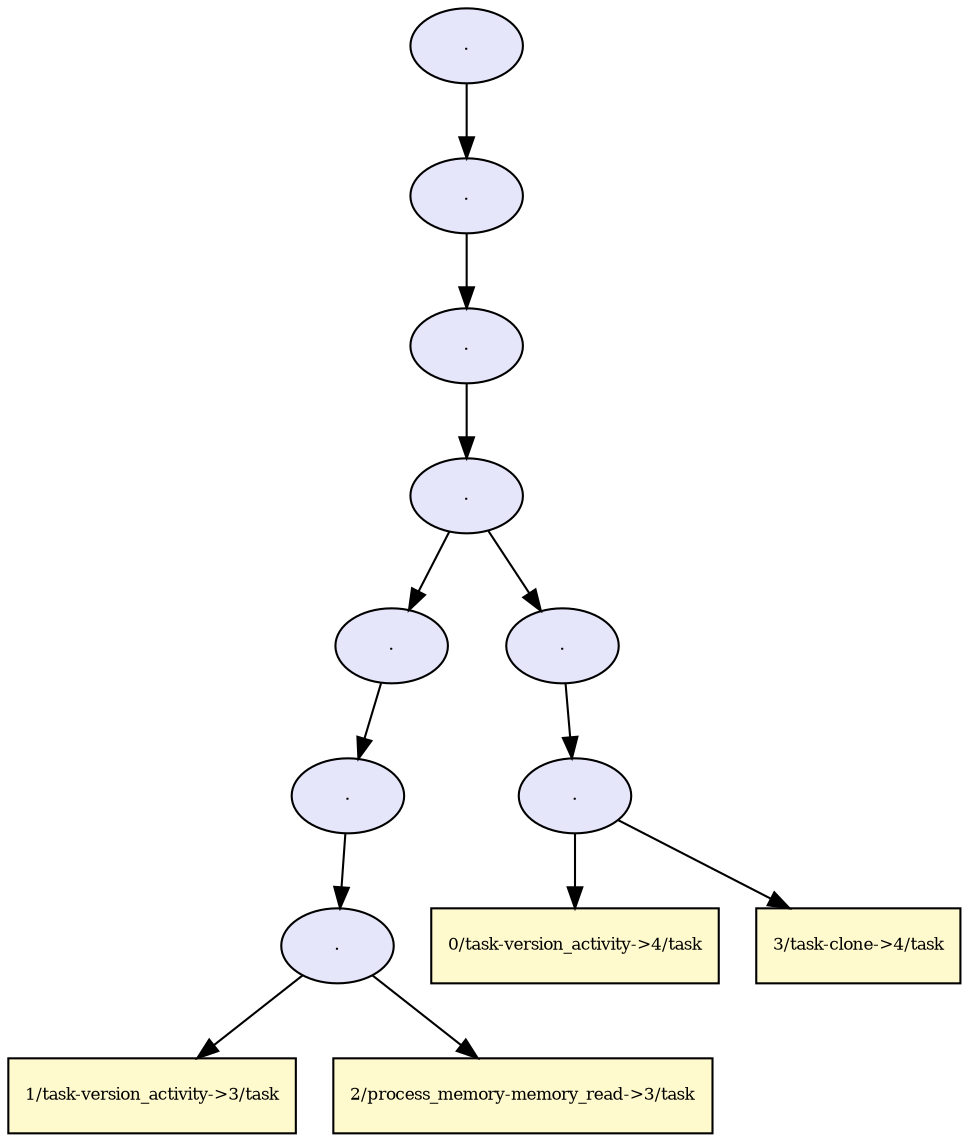 digraph RGL__DirectedAdjacencyGraph {12[fontsize = 8,label = ".",shape = ellipse, fillcolor="#e6e6fa", style = filled]

12 -> 11[fontsize = 8, color="#000000"]

11[fontsize = 8,label = ".",shape = ellipse, fillcolor="#e6e6fa", style = filled]

11 -> 10[fontsize = 8, color="#000000"]

10[fontsize = 8,label = ".",shape = ellipse, fillcolor="#e6e6fa", style = filled]

10 -> 9[fontsize = 8, color="#000000"]

9[fontsize = 8,label = ".",shape = ellipse, fillcolor="#e6e6fa", style = filled]

9 -> 4[fontsize = 8, color="#000000"]

4[fontsize = 8,label = ".",shape = ellipse, fillcolor="#e6e6fa", style = filled]

4 -> 3[fontsize = 8, color="#000000"]

3[fontsize = 8,label = ".",shape = ellipse, fillcolor="#e6e6fa", style = filled]

3 -> 2[fontsize = 8, color="#000000"]

2[fontsize = 8,label = ".",shape = ellipse, fillcolor="#e6e6fa", style = filled]

2 -> 0[fontsize = 8, color="#000000"]

0[fontsize = 8,label = "1/task-version_activity->3/task",shape = rectangle, fillcolor="#fffacd", style = filled]

2 -> 1[fontsize = 8, color="#000000"]

1[fontsize = 8,label = "2/process_memory-memory_read->3/task",shape = rectangle, fillcolor="#fffacd", style = filled]

9 -> 8[fontsize = 8, color="#000000"]

8[fontsize = 8,label = ".",shape = ellipse, fillcolor="#e6e6fa", style = filled]

8 -> 7[fontsize = 8, color="#000000"]

7[fontsize = 8,label = ".",shape = ellipse, fillcolor="#e6e6fa", style = filled]

7 -> 5[fontsize = 8, color="#000000"]

5[fontsize = 8,label = "0/task-version_activity->4/task",shape = rectangle, fillcolor="#fffacd", style = filled]

7 -> 6[fontsize = 8, color="#000000"]

6[fontsize = 8,label = "3/task-clone->4/task",shape = rectangle, fillcolor="#fffacd", style = filled]

}
